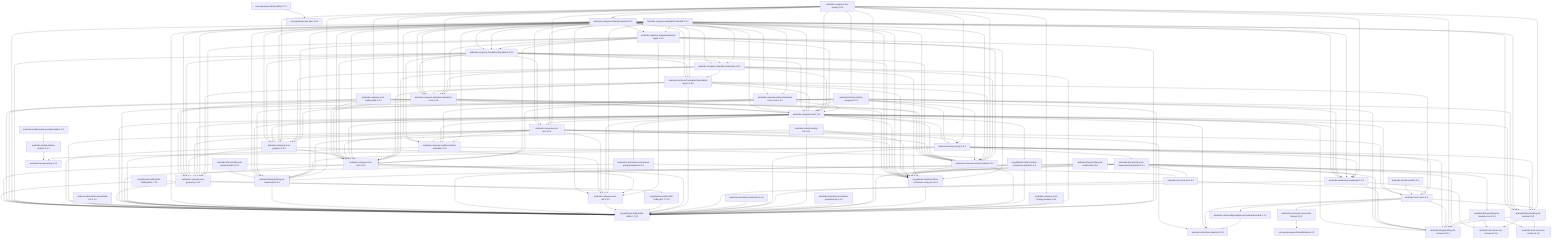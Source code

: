 graph TD
androidx.compose.material:material-icons-core:1.3.0 --> org.jetbrains.kotlin:kotlin-stdlib:1.7.20
androidx.compose.material:material-icons-core:1.3.0 --> androidx.compose.ui:ui-unit:1.3.0
androidx.compose.material:material-icons-core:1.3.0 --> androidx.compose.ui:ui:1.3.0
androidx.compose.material:material-icons-core:1.3.0 --> androidx.compose.ui:ui-graphics:1.3.0
androidx.lifecycle:lifecycle-runtime:2.5.1 --> androidx.lifecycle:lifecycle-common:2.5.1
androidx.lifecycle:lifecycle-runtime:2.5.1 --> androidx.arch.core:core-common:2.1.0
androidx.lifecycle:lifecycle-runtime:2.5.1 --> androidx.arch.core:core-runtime:2.1.0
androidx.compose.material:material-ripple:1.3.0 --> org.jetbrains.kotlin:kotlin-stdlib:1.7.20
androidx.compose.material:material-ripple:1.3.0 --> androidx.compose.runtime:runtime:1.3.0
androidx.compose.material:material-ripple:1.3.0 --> androidx.compose.ui:ui-geometry:1.3.0
androidx.compose.material:material-ripple:1.3.0 --> androidx.compose.ui:ui-graphics:1.3.0
androidx.compose.material:material-ripple:1.3.0 --> androidx.compose.ui:ui-unit:1.3.0
androidx.compose.material:material-ripple:1.3.0 --> androidx.compose.foundation:foundation:1.3.0
androidx.compose.material:material-ripple:1.3.0 --> org.jetbrains.kotlinx:kotlinx-coroutines-core-jvm:1.6.4
androidx.compose.material:material-ripple:1.3.0 --> androidx.compose.ui:ui:1.3.0
androidx.compose.material:material-ripple:1.3.0 --> androidx.compose.animation:animation-core:1.3.0
androidx.compose.material:material-ripple:1.3.0 --> androidx.compose.ui:ui-util:1.3.0
androidx.versionedparcelable:versionedparcelable:1.1.1 --> androidx.collection:collection:1.0.0
androidx.compose.animation:animation:1.3.0 --> org.jetbrains.kotlin:kotlin-stdlib:1.7.20
androidx.compose.animation:animation:1.3.0 --> androidx.compose.runtime:runtime:1.3.0
androidx.compose.animation:animation:1.3.0 --> androidx.compose.animation:animation-core:1.3.0
androidx.compose.animation:animation:1.3.0 --> androidx.compose.ui:ui:1.3.0
androidx.compose.animation:animation:1.3.0 --> androidx.compose.ui:ui-unit:1.3.0
androidx.compose.animation:animation:1.3.0 --> org.jetbrains.kotlinx:kotlinx-coroutines-core-jvm:1.6.4
androidx.compose.animation:animation:1.3.0 --> androidx.compose.foundation:foundation-layout:1.3.0
androidx.compose.animation:animation:1.3.0 --> androidx.compose.ui:ui-graphics:1.3.0
androidx.compose.ui:ui-tooling-preview:1.3.0 --> org.jetbrains.kotlin:kotlin-stdlib:1.7.20
org.jetbrains.kotlinx:kotlinx-coroutines-android:1.6.4 --> org.jetbrains.kotlin:kotlin-stdlib:1.7.20
org.jetbrains.kotlinx:kotlinx-coroutines-android:1.6.4 --> org.jetbrains.kotlinx:kotlinx-coroutines-core-jvm:1.6.4
androidx.compose.runtime:runtime:1.3.0 --> org.jetbrains.kotlin:kotlin-stdlib:1.7.20
androidx.compose.runtime:runtime:1.3.0 --> org.jetbrains.kotlinx:kotlinx-coroutines-core-jvm:1.6.4
org.jetbrains.kotlinx:kotlinx-coroutines-core-jvm:1.6.4 --> org.jetbrains.kotlin:kotlin-stdlib:1.7.20
androidx.lifecycle:lifecycle-livedata-core:2.5.1 --> androidx.lifecycle:lifecycle-common:2.5.1
androidx.lifecycle:lifecycle-livedata-core:2.5.1 --> androidx.arch.core:core-common:2.1.0
androidx.lifecycle:lifecycle-livedata-core:2.5.1 --> androidx.arch.core:core-runtime:2.1.0
androidx.lifecycle:lifecycle-viewmodel-savedstate:2.5.1 --> org.jetbrains.kotlin:kotlin-stdlib:1.7.20
androidx.lifecycle:lifecycle-viewmodel-savedstate:2.5.1 --> androidx.lifecycle:lifecycle-livedata-core:2.5.1
androidx.lifecycle:lifecycle-viewmodel-savedstate:2.5.1 --> org.jetbrains.kotlinx:kotlinx-coroutines-core-jvm:1.6.4
androidx.lifecycle:lifecycle-viewmodel-savedstate:2.5.1 --> androidx.savedstate:savedstate:1.2.0
androidx.lifecycle:lifecycle-viewmodel-savedstate:2.5.1 --> androidx.core:core-ktx:1.8.0
androidx.lifecycle:lifecycle-viewmodel-savedstate:2.5.1 --> androidx.lifecycle:lifecycle-common:2.5.1
androidx.lifecycle:lifecycle-viewmodel-savedstate:2.5.1 --> androidx.lifecycle:lifecycle-viewmodel:2.5.1
androidx.compose.ui:ui-tooling:1.3.0 --> org.jetbrains.kotlin:kotlin-stdlib:1.7.20
androidx.compose.ui:ui-tooling:1.3.0 --> androidx.compose.ui:ui:1.3.0
androidx.compose.ui:ui-tooling:1.3.0 --> androidx.compose.runtime:runtime:1.3.0
androidx.compose.ui:ui-tooling:1.3.0 --> androidx.compose.material:material:1.3.0
androidx.compose.ui:ui-tooling:1.3.0 --> androidx.compose.ui:ui-tooling-data:1.3.0
androidx.compose.ui:ui-tooling:1.3.0 --> androidx.activity:activity:1.5.1
androidx.compose.ui:ui-tooling:1.3.0 --> androidx.savedstate:savedstate:1.2.0
androidx.compose.ui:ui-tooling:1.3.0 --> androidx.lifecycle:lifecycle-runtime:2.5.1
androidx.compose.ui:ui-tooling:1.3.0 --> androidx.lifecycle:lifecycle-common:2.5.1
androidx.compose.ui:ui-tooling:1.3.0 --> androidx.lifecycle:lifecycle-viewmodel:2.5.1
androidx.compose.ui:ui-tooling:1.3.0 --> androidx.compose.ui:ui-graphics:1.3.0
androidx.compose.ui:ui-tooling:1.3.0 --> androidx.compose.ui:ui-unit:1.3.0
androidx.compose.ui:ui-tooling:1.3.0 --> androidx.compose.ui:ui-text:1.3.0
androidx.compose.ui:ui-tooling:1.3.0 --> androidx.activity:activity-compose:1.5.1
androidx.compose.ui:ui-tooling:1.3.0 --> androidx.compose.ui:ui-tooling-preview:1.3.0
androidx.compose.ui:ui-tooling:1.3.0 --> androidx.compose.animation:animation-core:1.3.0
androidx.core:core:1.8.0 --> androidx.lifecycle:lifecycle-common:2.5.1
androidx.core:core:1.8.0 --> androidx.collection:collection:1.0.0
androidx.core:core:1.8.0 --> androidx.lifecycle:lifecycle-runtime:2.5.1
androidx.core:core:1.8.0 --> androidx.versionedparcelable:versionedparcelable:1.1.1
androidx.core:core:1.8.0 --> androidx.concurrent:concurrent-futures:1.0.0
androidx.annotation:annotation-experimental:1.1.0 --> org.jetbrains.kotlin:kotlin-stdlib:1.7.20
androidx.activity:activity-ktx:1.5.1 --> org.jetbrains.kotlin:kotlin-stdlib:1.7.20
androidx.activity:activity-ktx:1.5.1 --> androidx.activity:activity:1.5.1
androidx.activity:activity-ktx:1.5.1 --> androidx.lifecycle:lifecycle-viewmodel:2.5.1
androidx.activity:activity-ktx:1.5.1 --> org.jetbrains.kotlinx:kotlinx-coroutines-core-jvm:1.6.4
androidx.core:core-ktx:1.8.0 --> org.jetbrains.kotlin:kotlin-stdlib:1.7.20
androidx.core:core-ktx:1.8.0 --> androidx.core:core:1.8.0
androidx.activity:activity:1.5.1 --> androidx.lifecycle:lifecycle-common:2.5.1
androidx.activity:activity:1.5.1 --> org.jetbrains.kotlin:kotlin-stdlib:1.7.20
androidx.activity:activity:1.5.1 --> androidx.lifecycle:lifecycle-runtime:2.5.1
androidx.activity:activity:1.5.1 --> androidx.core:core:1.8.0
androidx.activity:activity:1.5.1 --> androidx.lifecycle:lifecycle-viewmodel:2.5.1
androidx.activity:activity:1.5.1 --> androidx.savedstate:savedstate:1.2.0
androidx.activity:activity:1.5.1 --> androidx.lifecycle:lifecycle-viewmodel-savedstate:2.5.1
androidx.activity:activity:1.5.1 --> androidx.tracing:tracing:1.0.0
androidx.annotation:annotation:1.5.0 --> org.jetbrains.kotlin:kotlin-stdlib:1.7.20
androidx.savedstate:savedstate:1.2.0 --> org.jetbrains.kotlin:kotlin-stdlib:1.7.20
androidx.savedstate:savedstate:1.2.0 --> androidx.lifecycle:lifecycle-common:2.5.1
androidx.savedstate:savedstate:1.2.0 --> androidx.arch.core:core-common:2.1.0
androidx.compose.foundation:foundation-layout:1.3.0 --> org.jetbrains.kotlin:kotlin-stdlib:1.7.20
androidx.compose.foundation:foundation-layout:1.3.0 --> androidx.compose.ui:ui:1.3.0
androidx.compose.foundation:foundation-layout:1.3.0 --> androidx.compose.ui:ui-unit:1.3.0
androidx.compose.foundation:foundation-layout:1.3.0 --> androidx.compose.runtime:runtime:1.3.0
androidx.compose.foundation:foundation-layout:1.3.0 --> androidx.core:core:1.8.0
androidx.compose.foundation:foundation-layout:1.3.0 --> androidx.compose.ui:ui-geometry:1.3.0
androidx.compose.foundation:foundation-layout:1.3.0 --> androidx.compose.animation:animation-core:1.3.0
androidx.compose.foundation:foundation-layout:1.3.0 --> org.jetbrains.kotlinx:kotlinx-coroutines-core-jvm:1.6.4
androidx.compose.ui:ui-unit:1.3.0 --> org.jetbrains.kotlin:kotlin-stdlib:1.7.20
androidx.compose.ui:ui-unit:1.3.0 --> androidx.compose.ui:ui-geometry:1.3.0
androidx.compose.ui:ui-unit:1.3.0 --> androidx.compose.ui:ui-util:1.3.0
com.squareup.okhttp:okhttp:2.7.5 --> com.squareup.okio:okio:1.6.0
org.jetbrains.kotlin:kotlin-stdlib-jdk7:1.7.20 --> org.jetbrains.kotlin:kotlin-stdlib:1.7.20
androidx.startup:startup-runtime:1.1.1 --> androidx.tracing:tracing:1.0.0
androidx.compose.ui:ui-util:1.3.0 --> org.jetbrains.kotlin:kotlin-stdlib:1.7.20
androidx.concurrent:concurrent-futures:1.0.0 --> com.google.guava:listenablefuture:1.0
androidx.lifecycle:lifecycle-runtime-ktx:2.5.1 --> org.jetbrains.kotlin:kotlin-stdlib:1.7.20
androidx.lifecycle:lifecycle-runtime-ktx:2.5.1 --> org.jetbrains.kotlinx:kotlinx-coroutines-core-jvm:1.6.4
androidx.lifecycle:lifecycle-runtime-ktx:2.5.1 --> androidx.lifecycle:lifecycle-common:2.5.1
androidx.lifecycle:lifecycle-runtime-ktx:2.5.1 --> androidx.lifecycle:lifecycle-runtime:2.5.1
androidx.autofill:autofill:1.0.0 --> androidx.core:core:1.8.0
androidx.lifecycle:lifecycle-viewmodel:2.5.1 --> org.jetbrains.kotlin:kotlin-stdlib:1.7.20
androidx.compose.material3:material3:1.0.0 --> org.jetbrains.kotlin:kotlin-stdlib:1.7.20
androidx.compose.material3:material3:1.0.0 --> androidx.compose.runtime:runtime:1.3.0
androidx.compose.material3:material3:1.0.0 --> androidx.compose.foundation:foundation-layout:1.3.0
androidx.compose.material3:material3:1.0.0 --> androidx.compose.ui:ui:1.3.0
androidx.compose.material3:material3:1.0.0 --> androidx.compose.ui:ui-graphics:1.3.0
androidx.compose.material3:material3:1.0.0 --> androidx.compose.ui:ui-unit:1.3.0
androidx.compose.material3:material3:1.0.0 --> androidx.compose.animation:animation-core:1.3.0
androidx.compose.material3:material3:1.0.0 --> androidx.compose.foundation:foundation:1.3.0
androidx.compose.material3:material3:1.0.0 --> androidx.compose.ui:ui-text:1.3.0
androidx.compose.material3:material3:1.0.0 --> androidx.compose.runtime:runtime-saveable:1.3.0
androidx.compose.material3:material3:1.0.0 --> androidx.compose.animation:animation:1.3.0
androidx.compose.material3:material3:1.0.0 --> org.jetbrains.kotlinx:kotlinx-coroutines-core-jvm:1.6.4
androidx.compose.material3:material3:1.0.0 --> androidx.compose.ui:ui-geometry:1.3.0
androidx.compose.material3:material3:1.0.0 --> androidx.compose.material:material-ripple:1.3.0
androidx.compose.material3:material3:1.0.0 --> androidx.compose.ui:ui-util:1.3.0
androidx.compose.material3:material3:1.0.0 --> androidx.compose.material:material-icons-core:1.3.0
androidx.compose.material3:material3:1.0.0 --> androidx.lifecycle:lifecycle-runtime:2.5.1
androidx.compose.material3:material3:1.0.0 --> androidx.lifecycle:lifecycle-viewmodel:2.5.1
androidx.compose.material3:material3:1.0.0 --> androidx.savedstate:savedstate:1.2.0
androidx.compose.runtime:runtime-saveable:1.3.0 --> org.jetbrains.kotlin:kotlin-stdlib:1.7.20
androidx.compose.runtime:runtime-saveable:1.3.0 --> androidx.compose.runtime:runtime:1.3.0
androidx.customview:customview-poolingcontainer:1.0.0 --> org.jetbrains.kotlin:kotlin-stdlib:1.7.20
androidx.customview:customview-poolingcontainer:1.0.0 --> androidx.core:core-ktx:1.8.0
androidx.activity:activity-compose:1.5.1 --> org.jetbrains.kotlin:kotlin-stdlib:1.7.20
androidx.activity:activity-compose:1.5.1 --> androidx.activity:activity:1.5.1
androidx.activity:activity-compose:1.5.1 --> androidx.compose.runtime:runtime:1.3.0
androidx.activity:activity-compose:1.5.1 --> androidx.compose.runtime:runtime-saveable:1.3.0
androidx.activity:activity-compose:1.5.1 --> androidx.lifecycle:lifecycle-common:2.5.1
androidx.activity:activity-compose:1.5.1 --> androidx.compose.ui:ui:1.3.0
androidx.activity:activity-compose:1.5.1 --> androidx.lifecycle:lifecycle-runtime:2.5.1
androidx.activity:activity-compose:1.5.1 --> androidx.lifecycle:lifecycle-viewmodel:2.5.1
androidx.activity:activity-compose:1.5.1 --> androidx.savedstate:savedstate:1.2.0
androidx.profileinstaller:profileinstaller:1.2.0 --> androidx.startup:startup-runtime:1.1.1
androidx.compose.ui:ui:1.3.0 --> org.jetbrains.kotlin:kotlin-stdlib:1.7.20
androidx.compose.ui:ui:1.3.0 --> androidx.compose.ui:ui-unit:1.3.0
androidx.compose.ui:ui:1.3.0 --> androidx.compose.runtime:runtime:1.3.0
androidx.compose.ui:ui:1.3.0 --> androidx.compose.ui:ui-graphics:1.3.0
androidx.compose.ui:ui:1.3.0 --> androidx.compose.ui:ui-geometry:1.3.0
androidx.compose.ui:ui:1.3.0 --> androidx.core:core:1.8.0
androidx.compose.ui:ui:1.3.0 --> org.jetbrains.kotlinx:kotlinx-coroutines-core-jvm:1.6.4
androidx.compose.ui:ui:1.3.0 --> androidx.compose.ui:ui-util:1.3.0
androidx.compose.ui:ui:1.3.0 --> androidx.compose.ui:ui-text:1.3.0
androidx.compose.ui:ui:1.3.0 --> androidx.lifecycle:lifecycle-common:2.5.1
androidx.compose.ui:ui:1.3.0 --> androidx.savedstate:savedstate:1.2.0
androidx.compose.ui:ui:1.3.0 --> androidx.lifecycle:lifecycle-runtime:2.5.1
androidx.compose.ui:ui:1.3.0 --> androidx.collection:collection:1.0.0
androidx.compose.ui:ui:1.3.0 --> androidx.compose.runtime:runtime-saveable:1.3.0
androidx.compose.ui:ui:1.3.0 --> androidx.customview:customview-poolingcontainer:1.0.0
androidx.compose.ui:ui:1.3.0 --> org.jetbrains.kotlinx:kotlinx-coroutines-android:1.6.4
androidx.compose.ui:ui:1.3.0 --> androidx.activity:activity:1.5.1
androidx.compose.ui:ui:1.3.0 --> androidx.lifecycle:lifecycle-viewmodel:2.5.1
androidx.compose.ui:ui:1.3.0 --> androidx.activity:activity-ktx:1.5.1
androidx.compose.ui:ui-geometry:1.3.0 --> org.jetbrains.kotlin:kotlin-stdlib:1.7.20
androidx.compose.ui:ui-geometry:1.3.0 --> androidx.compose.ui:ui-util:1.3.0
androidx.savedstate:savedstate-ktx:1.2.0 --> org.jetbrains.kotlin:kotlin-stdlib:1.7.20
androidx.compose.ui:ui-text:1.3.0 --> org.jetbrains.kotlin:kotlin-stdlib:1.7.20
androidx.compose.ui:ui-text:1.3.0 --> androidx.compose.ui:ui-unit:1.3.0
androidx.compose.ui:ui-text:1.3.0 --> androidx.compose.ui:ui-geometry:1.3.0
androidx.compose.ui:ui-text:1.3.0 --> androidx.compose.ui:ui-graphics:1.3.0
androidx.compose.ui:ui-text:1.3.0 --> androidx.compose.runtime:runtime:1.3.0
androidx.compose.ui:ui-text:1.3.0 --> androidx.compose.runtime:runtime-saveable:1.3.0
androidx.compose.ui:ui-text:1.3.0 --> androidx.core:core:1.8.0
androidx.compose.ui:ui-text:1.3.0 --> org.jetbrains.kotlinx:kotlinx-coroutines-core-jvm:1.6.4
androidx.compose.ui:ui-text:1.3.0 --> androidx.compose.ui:ui-util:1.3.0
androidx.compose.ui:ui-text:1.3.0 --> androidx.collection:collection:1.0.0
androidx.compose.ui:ui-graphics:1.3.0 --> org.jetbrains.kotlin:kotlin-stdlib:1.7.20
androidx.compose.ui:ui-graphics:1.3.0 --> androidx.compose.ui:ui-geometry:1.3.0
androidx.compose.ui:ui-graphics:1.3.0 --> androidx.compose.ui:ui-unit:1.3.0
androidx.compose.ui:ui-graphics:1.3.0 --> androidx.compose.ui:ui-util:1.3.0
androidx.compose.foundation:foundation:1.3.0 --> org.jetbrains.kotlin:kotlin-stdlib:1.7.20
androidx.compose.foundation:foundation:1.3.0 --> androidx.compose.ui:ui:1.3.0
androidx.compose.foundation:foundation:1.3.0 --> androidx.compose.ui:ui-geometry:1.3.0
androidx.compose.foundation:foundation:1.3.0 --> androidx.compose.ui:ui-unit:1.3.0
androidx.compose.foundation:foundation:1.3.0 --> androidx.compose.runtime:runtime:1.3.0
androidx.compose.foundation:foundation:1.3.0 --> androidx.compose.ui:ui-graphics:1.3.0
androidx.compose.foundation:foundation:1.3.0 --> androidx.compose.foundation:foundation-layout:1.3.0
androidx.compose.foundation:foundation:1.3.0 --> org.jetbrains.kotlinx:kotlinx-coroutines-core-jvm:1.6.4
androidx.compose.foundation:foundation:1.3.0 --> androidx.compose.runtime:runtime-saveable:1.3.0
androidx.compose.foundation:foundation:1.3.0 --> androidx.compose.animation:animation-core:1.3.0
androidx.compose.foundation:foundation:1.3.0 --> androidx.compose.animation:animation:1.3.0
androidx.compose.foundation:foundation:1.3.0 --> androidx.compose.ui:ui-text:1.3.0
androidx.compose.material:material:1.3.0 --> org.jetbrains.kotlin:kotlin-stdlib:1.7.20
androidx.compose.material:material:1.3.0 --> androidx.compose.ui:ui:1.3.0
androidx.compose.material:material:1.3.0 --> androidx.compose.ui:ui-unit:1.3.0
androidx.compose.material:material:1.3.0 --> androidx.compose.foundation:foundation-layout:1.3.0
androidx.compose.material:material:1.3.0 --> androidx.compose.runtime:runtime:1.3.0
androidx.compose.material:material:1.3.0 --> androidx.compose.ui:ui-graphics:1.3.0
androidx.compose.material:material:1.3.0 --> androidx.compose.animation:animation-core:1.3.0
androidx.compose.material:material:1.3.0 --> androidx.compose.foundation:foundation:1.3.0
androidx.compose.material:material:1.3.0 --> org.jetbrains.kotlinx:kotlinx-coroutines-core-jvm:1.6.4
androidx.compose.material:material:1.3.0 --> androidx.compose.ui:ui-geometry:1.3.0
androidx.compose.material:material:1.3.0 --> androidx.compose.runtime:runtime-saveable:1.3.0
androidx.compose.material:material:1.3.0 --> androidx.compose.ui:ui-text:1.3.0
androidx.compose.material:material:1.3.0 --> androidx.compose.material:material-ripple:1.3.0
androidx.compose.material:material:1.3.0 --> androidx.compose.ui:ui-util:1.3.0
androidx.compose.material:material:1.3.0 --> androidx.compose.animation:animation:1.3.0
androidx.compose.material:material:1.3.0 --> androidx.compose.material:material-icons-core:1.3.0
androidx.compose.material:material:1.3.0 --> androidx.lifecycle:lifecycle-runtime:2.5.1
androidx.compose.material:material:1.3.0 --> androidx.lifecycle:lifecycle-viewmodel:2.5.1
androidx.compose.material:material:1.3.0 --> androidx.savedstate:savedstate:1.2.0
androidx.compose.animation:animation-core:1.3.0 --> org.jetbrains.kotlin:kotlin-stdlib:1.7.20
androidx.compose.animation:animation-core:1.3.0 --> androidx.compose.runtime:runtime:1.3.0
androidx.compose.animation:animation-core:1.3.0 --> org.jetbrains.kotlinx:kotlinx-coroutines-core-jvm:1.6.4
androidx.compose.animation:animation-core:1.3.0 --> androidx.compose.ui:ui-unit:1.3.0
androidx.compose.animation:animation-core:1.3.0 --> androidx.compose.ui:ui-geometry:1.3.0
androidx.compose.animation:animation-core:1.3.0 --> androidx.compose.ui:ui:1.3.0
androidx.compose.ui:ui-tooling-data:1.3.0 --> org.jetbrains.kotlin:kotlin-stdlib:1.7.20
androidx.compose.ui:ui-tooling-data:1.3.0 --> androidx.compose.ui:ui-unit:1.3.0
androidx.compose.ui:ui-tooling-data:1.3.0 --> androidx.compose.runtime:runtime:1.3.0
androidx.compose.ui:ui-tooling-data:1.3.0 --> androidx.compose.ui:ui:1.3.0
androidx.compose.ui:ui-tooling-data:1.3.0 --> androidx.compose.ui:ui-geometry:1.3.0
androidx.lifecycle:lifecycle-viewmodel-ktx:2.5.1 --> org.jetbrains.kotlinx:kotlinx-coroutines-core-jvm:1.6.4
androidx.lifecycle:lifecycle-viewmodel-ktx:2.5.1 --> org.jetbrains.kotlin:kotlin-stdlib:1.7.20
androidx.lifecycle:lifecycle-viewmodel-ktx:2.5.1 --> androidx.lifecycle:lifecycle-viewmodel:2.5.1
org.jetbrains.kotlin:kotlin-stdlib-jdk8:1.7.20 --> org.jetbrains.kotlin:kotlin-stdlib:1.7.20
org.jetbrains.kotlin:kotlin-stdlib-jdk8:1.7.20 --> org.jetbrains.kotlin:kotlin-stdlib-jdk7:1.7.20